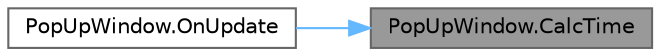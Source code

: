 digraph "PopUpWindow.CalcTime"
{
 // LATEX_PDF_SIZE
  bgcolor="transparent";
  edge [fontname=Helvetica,fontsize=10,labelfontname=Helvetica,labelfontsize=10];
  node [fontname=Helvetica,fontsize=10,shape=box,height=0.2,width=0.4];
  rankdir="RL";
  Node1 [id="Node000001",label="PopUpWindow.CalcTime",height=0.2,width=0.4,color="gray40", fillcolor="grey60", style="filled", fontcolor="black",tooltip=" "];
  Node1 -> Node2 [id="edge1_Node000001_Node000002",dir="back",color="steelblue1",style="solid",tooltip=" "];
  Node2 [id="Node000002",label="PopUpWindow.OnUpdate",height=0.2,width=0.4,color="grey40", fillcolor="white", style="filled",URL="$class_pop_up_window.html#aba448f20a3b4e9ef307d4de037d1044b",tooltip=" "];
}
